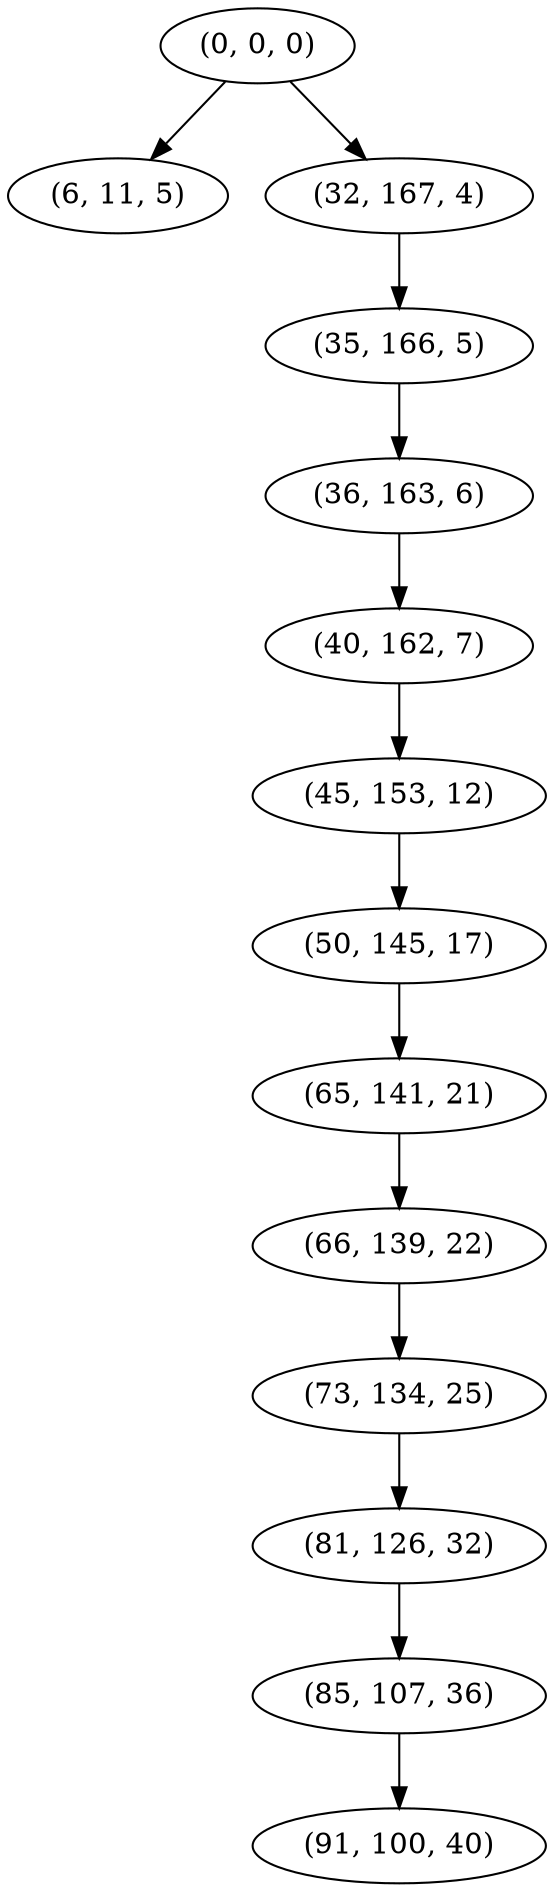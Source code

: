 digraph tree {
    "(0, 0, 0)";
    "(6, 11, 5)";
    "(32, 167, 4)";
    "(35, 166, 5)";
    "(36, 163, 6)";
    "(40, 162, 7)";
    "(45, 153, 12)";
    "(50, 145, 17)";
    "(65, 141, 21)";
    "(66, 139, 22)";
    "(73, 134, 25)";
    "(81, 126, 32)";
    "(85, 107, 36)";
    "(91, 100, 40)";
    "(0, 0, 0)" -> "(6, 11, 5)";
    "(0, 0, 0)" -> "(32, 167, 4)";
    "(32, 167, 4)" -> "(35, 166, 5)";
    "(35, 166, 5)" -> "(36, 163, 6)";
    "(36, 163, 6)" -> "(40, 162, 7)";
    "(40, 162, 7)" -> "(45, 153, 12)";
    "(45, 153, 12)" -> "(50, 145, 17)";
    "(50, 145, 17)" -> "(65, 141, 21)";
    "(65, 141, 21)" -> "(66, 139, 22)";
    "(66, 139, 22)" -> "(73, 134, 25)";
    "(73, 134, 25)" -> "(81, 126, 32)";
    "(81, 126, 32)" -> "(85, 107, 36)";
    "(85, 107, 36)" -> "(91, 100, 40)";
}
